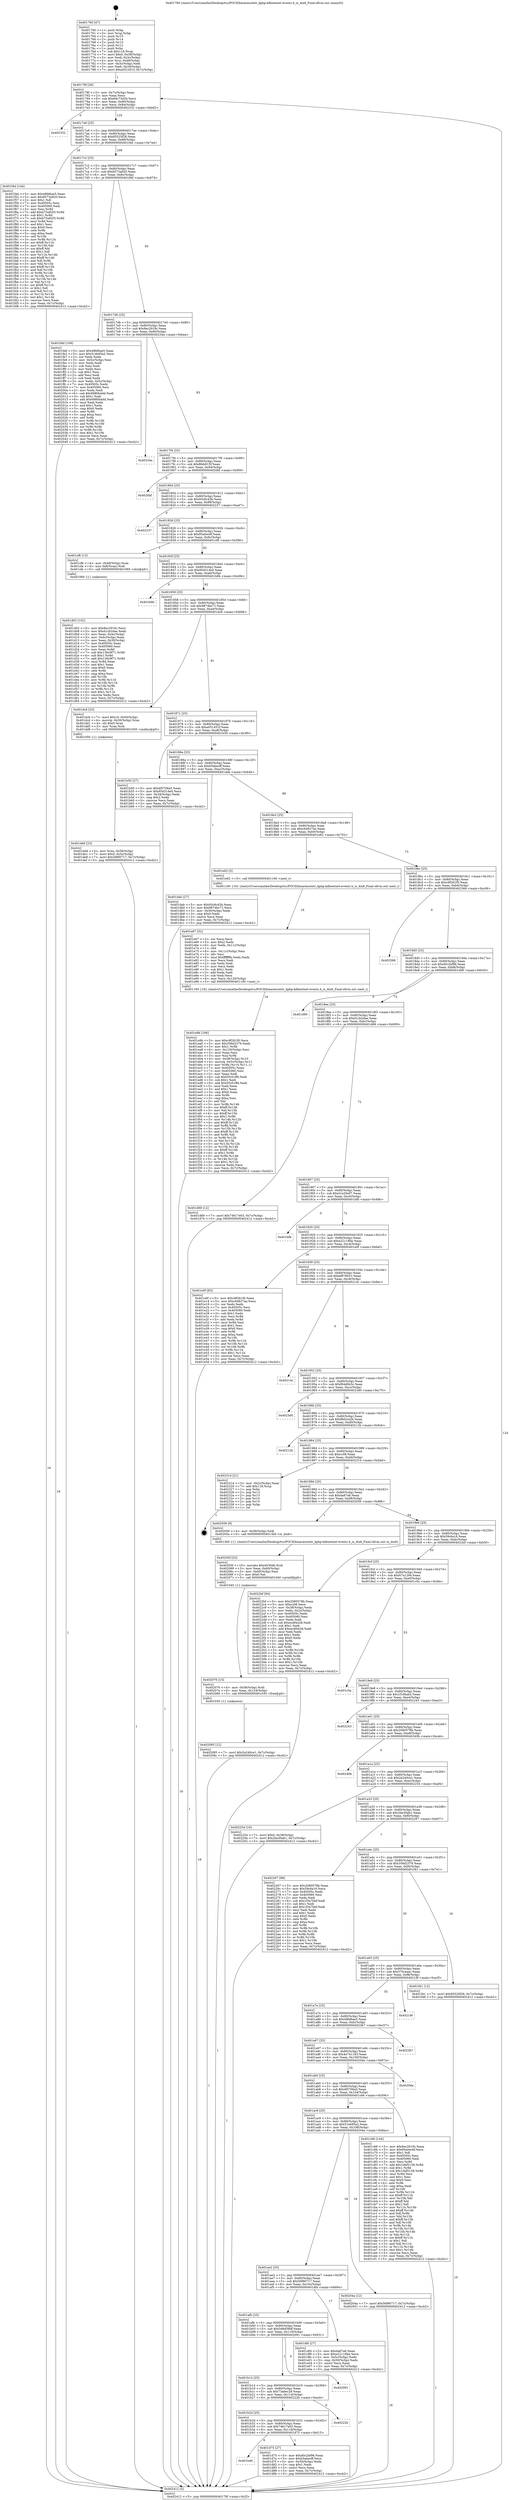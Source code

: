 digraph "0x401760" {
  label = "0x401760 (/mnt/c/Users/mathe/Desktop/tcc/POCII/binaries/extr_kphp-kdbnetnet-events.h_is_4in6_Final-ollvm.out::main(0))"
  labelloc = "t"
  node[shape=record]

  Entry [label="",width=0.3,height=0.3,shape=circle,fillcolor=black,style=filled]
  "0x40178f" [label="{
     0x40178f [26]\l
     | [instrs]\l
     &nbsp;&nbsp;0x40178f \<+3\>: mov -0x7c(%rbp),%eax\l
     &nbsp;&nbsp;0x401792 \<+2\>: mov %eax,%ecx\l
     &nbsp;&nbsp;0x401794 \<+6\>: sub $0x84c73d30,%ecx\l
     &nbsp;&nbsp;0x40179a \<+3\>: mov %eax,-0x80(%rbp)\l
     &nbsp;&nbsp;0x40179d \<+6\>: mov %ecx,-0x84(%rbp)\l
     &nbsp;&nbsp;0x4017a3 \<+6\>: je 0000000000402332 \<main+0xbd2\>\l
  }"]
  "0x402332" [label="{
     0x402332\l
  }", style=dashed]
  "0x4017a9" [label="{
     0x4017a9 [25]\l
     | [instrs]\l
     &nbsp;&nbsp;0x4017a9 \<+5\>: jmp 00000000004017ae \<main+0x4e\>\l
     &nbsp;&nbsp;0x4017ae \<+3\>: mov -0x80(%rbp),%eax\l
     &nbsp;&nbsp;0x4017b1 \<+5\>: sub $0x85525f28,%eax\l
     &nbsp;&nbsp;0x4017b6 \<+6\>: mov %eax,-0x88(%rbp)\l
     &nbsp;&nbsp;0x4017bc \<+6\>: je 0000000000401f4d \<main+0x7ed\>\l
  }"]
  Exit [label="",width=0.3,height=0.3,shape=circle,fillcolor=black,style=filled,peripheries=2]
  "0x401f4d" [label="{
     0x401f4d [144]\l
     | [instrs]\l
     &nbsp;&nbsp;0x401f4d \<+5\>: mov $0x48fd6ae5,%eax\l
     &nbsp;&nbsp;0x401f52 \<+5\>: mov $0x8573a920,%ecx\l
     &nbsp;&nbsp;0x401f57 \<+2\>: mov $0x1,%dl\l
     &nbsp;&nbsp;0x401f59 \<+7\>: mov 0x40505c,%esi\l
     &nbsp;&nbsp;0x401f60 \<+7\>: mov 0x405060,%edi\l
     &nbsp;&nbsp;0x401f67 \<+3\>: mov %esi,%r8d\l
     &nbsp;&nbsp;0x401f6a \<+7\>: add $0xb75a82f3,%r8d\l
     &nbsp;&nbsp;0x401f71 \<+4\>: sub $0x1,%r8d\l
     &nbsp;&nbsp;0x401f75 \<+7\>: sub $0xb75a82f3,%r8d\l
     &nbsp;&nbsp;0x401f7c \<+4\>: imul %r8d,%esi\l
     &nbsp;&nbsp;0x401f80 \<+3\>: and $0x1,%esi\l
     &nbsp;&nbsp;0x401f83 \<+3\>: cmp $0x0,%esi\l
     &nbsp;&nbsp;0x401f86 \<+4\>: sete %r9b\l
     &nbsp;&nbsp;0x401f8a \<+3\>: cmp $0xa,%edi\l
     &nbsp;&nbsp;0x401f8d \<+4\>: setl %r10b\l
     &nbsp;&nbsp;0x401f91 \<+3\>: mov %r9b,%r11b\l
     &nbsp;&nbsp;0x401f94 \<+4\>: xor $0xff,%r11b\l
     &nbsp;&nbsp;0x401f98 \<+3\>: mov %r10b,%bl\l
     &nbsp;&nbsp;0x401f9b \<+3\>: xor $0xff,%bl\l
     &nbsp;&nbsp;0x401f9e \<+3\>: xor $0x1,%dl\l
     &nbsp;&nbsp;0x401fa1 \<+3\>: mov %r11b,%r14b\l
     &nbsp;&nbsp;0x401fa4 \<+4\>: and $0xff,%r14b\l
     &nbsp;&nbsp;0x401fa8 \<+3\>: and %dl,%r9b\l
     &nbsp;&nbsp;0x401fab \<+3\>: mov %bl,%r15b\l
     &nbsp;&nbsp;0x401fae \<+4\>: and $0xff,%r15b\l
     &nbsp;&nbsp;0x401fb2 \<+3\>: and %dl,%r10b\l
     &nbsp;&nbsp;0x401fb5 \<+3\>: or %r9b,%r14b\l
     &nbsp;&nbsp;0x401fb8 \<+3\>: or %r10b,%r15b\l
     &nbsp;&nbsp;0x401fbb \<+3\>: xor %r15b,%r14b\l
     &nbsp;&nbsp;0x401fbe \<+3\>: or %bl,%r11b\l
     &nbsp;&nbsp;0x401fc1 \<+4\>: xor $0xff,%r11b\l
     &nbsp;&nbsp;0x401fc5 \<+3\>: or $0x1,%dl\l
     &nbsp;&nbsp;0x401fc8 \<+3\>: and %dl,%r11b\l
     &nbsp;&nbsp;0x401fcb \<+3\>: or %r11b,%r14b\l
     &nbsp;&nbsp;0x401fce \<+4\>: test $0x1,%r14b\l
     &nbsp;&nbsp;0x401fd2 \<+3\>: cmovne %ecx,%eax\l
     &nbsp;&nbsp;0x401fd5 \<+3\>: mov %eax,-0x7c(%rbp)\l
     &nbsp;&nbsp;0x401fd8 \<+5\>: jmp 0000000000402412 \<main+0xcb2\>\l
  }"]
  "0x4017c2" [label="{
     0x4017c2 [25]\l
     | [instrs]\l
     &nbsp;&nbsp;0x4017c2 \<+5\>: jmp 00000000004017c7 \<main+0x67\>\l
     &nbsp;&nbsp;0x4017c7 \<+3\>: mov -0x80(%rbp),%eax\l
     &nbsp;&nbsp;0x4017ca \<+5\>: sub $0x8573a920,%eax\l
     &nbsp;&nbsp;0x4017cf \<+6\>: mov %eax,-0x8c(%rbp)\l
     &nbsp;&nbsp;0x4017d5 \<+6\>: je 0000000000401fdd \<main+0x87d\>\l
  }"]
  "0x402085" [label="{
     0x402085 [12]\l
     | [instrs]\l
     &nbsp;&nbsp;0x402085 \<+7\>: movl $0x2a240ce1,-0x7c(%rbp)\l
     &nbsp;&nbsp;0x40208c \<+5\>: jmp 0000000000402412 \<main+0xcb2\>\l
  }"]
  "0x401fdd" [label="{
     0x401fdd [109]\l
     | [instrs]\l
     &nbsp;&nbsp;0x401fdd \<+5\>: mov $0x48fd6ae5,%eax\l
     &nbsp;&nbsp;0x401fe2 \<+5\>: mov $0x51eb95a2,%ecx\l
     &nbsp;&nbsp;0x401fe7 \<+2\>: xor %edx,%edx\l
     &nbsp;&nbsp;0x401fe9 \<+3\>: mov -0x5c(%rbp),%esi\l
     &nbsp;&nbsp;0x401fec \<+2\>: mov %edx,%edi\l
     &nbsp;&nbsp;0x401fee \<+2\>: sub %esi,%edi\l
     &nbsp;&nbsp;0x401ff0 \<+2\>: mov %edx,%esi\l
     &nbsp;&nbsp;0x401ff2 \<+3\>: sub $0x1,%esi\l
     &nbsp;&nbsp;0x401ff5 \<+2\>: add %esi,%edi\l
     &nbsp;&nbsp;0x401ff7 \<+2\>: sub %edi,%edx\l
     &nbsp;&nbsp;0x401ff9 \<+3\>: mov %edx,-0x5c(%rbp)\l
     &nbsp;&nbsp;0x401ffc \<+7\>: mov 0x40505c,%edx\l
     &nbsp;&nbsp;0x402003 \<+7\>: mov 0x405060,%esi\l
     &nbsp;&nbsp;0x40200a \<+2\>: mov %edx,%edi\l
     &nbsp;&nbsp;0x40200c \<+6\>: sub $0x6980b4dd,%edi\l
     &nbsp;&nbsp;0x402012 \<+3\>: sub $0x1,%edi\l
     &nbsp;&nbsp;0x402015 \<+6\>: add $0x6980b4dd,%edi\l
     &nbsp;&nbsp;0x40201b \<+3\>: imul %edi,%edx\l
     &nbsp;&nbsp;0x40201e \<+3\>: and $0x1,%edx\l
     &nbsp;&nbsp;0x402021 \<+3\>: cmp $0x0,%edx\l
     &nbsp;&nbsp;0x402024 \<+4\>: sete %r8b\l
     &nbsp;&nbsp;0x402028 \<+3\>: cmp $0xa,%esi\l
     &nbsp;&nbsp;0x40202b \<+4\>: setl %r9b\l
     &nbsp;&nbsp;0x40202f \<+3\>: mov %r8b,%r10b\l
     &nbsp;&nbsp;0x402032 \<+3\>: and %r9b,%r10b\l
     &nbsp;&nbsp;0x402035 \<+3\>: xor %r9b,%r8b\l
     &nbsp;&nbsp;0x402038 \<+3\>: or %r8b,%r10b\l
     &nbsp;&nbsp;0x40203b \<+4\>: test $0x1,%r10b\l
     &nbsp;&nbsp;0x40203f \<+3\>: cmovne %ecx,%eax\l
     &nbsp;&nbsp;0x402042 \<+3\>: mov %eax,-0x7c(%rbp)\l
     &nbsp;&nbsp;0x402045 \<+5\>: jmp 0000000000402412 \<main+0xcb2\>\l
  }"]
  "0x4017db" [label="{
     0x4017db [25]\l
     | [instrs]\l
     &nbsp;&nbsp;0x4017db \<+5\>: jmp 00000000004017e0 \<main+0x80\>\l
     &nbsp;&nbsp;0x4017e0 \<+3\>: mov -0x80(%rbp),%eax\l
     &nbsp;&nbsp;0x4017e3 \<+5\>: sub $0x8ec2919c,%eax\l
     &nbsp;&nbsp;0x4017e8 \<+6\>: mov %eax,-0x90(%rbp)\l
     &nbsp;&nbsp;0x4017ee \<+6\>: je 000000000040234a \<main+0xbea\>\l
  }"]
  "0x402076" [label="{
     0x402076 [15]\l
     | [instrs]\l
     &nbsp;&nbsp;0x402076 \<+4\>: mov -0x58(%rbp),%rdi\l
     &nbsp;&nbsp;0x40207a \<+6\>: mov %eax,-0x124(%rbp)\l
     &nbsp;&nbsp;0x402080 \<+5\>: call 0000000000401030 \<free@plt\>\l
     | [calls]\l
     &nbsp;&nbsp;0x401030 \{1\} (unknown)\l
  }"]
  "0x40234a" [label="{
     0x40234a\l
  }", style=dashed]
  "0x4017f4" [label="{
     0x4017f4 [25]\l
     | [instrs]\l
     &nbsp;&nbsp;0x4017f4 \<+5\>: jmp 00000000004017f9 \<main+0x99\>\l
     &nbsp;&nbsp;0x4017f9 \<+3\>: mov -0x80(%rbp),%eax\l
     &nbsp;&nbsp;0x4017fc \<+5\>: sub $0x8feb915f,%eax\l
     &nbsp;&nbsp;0x401801 \<+6\>: mov %eax,-0x94(%rbp)\l
     &nbsp;&nbsp;0x401807 \<+6\>: je 00000000004020bf \<main+0x95f\>\l
  }"]
  "0x40205f" [label="{
     0x40205f [23]\l
     | [instrs]\l
     &nbsp;&nbsp;0x40205f \<+10\>: movabs $0x4030d6,%rdi\l
     &nbsp;&nbsp;0x402069 \<+3\>: mov %eax,-0x60(%rbp)\l
     &nbsp;&nbsp;0x40206c \<+3\>: mov -0x60(%rbp),%esi\l
     &nbsp;&nbsp;0x40206f \<+2\>: mov $0x0,%al\l
     &nbsp;&nbsp;0x402071 \<+5\>: call 0000000000401040 \<printf@plt\>\l
     | [calls]\l
     &nbsp;&nbsp;0x401040 \{1\} (unknown)\l
  }"]
  "0x4020bf" [label="{
     0x4020bf\l
  }", style=dashed]
  "0x40180d" [label="{
     0x40180d [25]\l
     | [instrs]\l
     &nbsp;&nbsp;0x40180d \<+5\>: jmp 0000000000401812 \<main+0xb2\>\l
     &nbsp;&nbsp;0x401812 \<+3\>: mov -0x80(%rbp),%eax\l
     &nbsp;&nbsp;0x401815 \<+5\>: sub $0x93c8c43b,%eax\l
     &nbsp;&nbsp;0x40181a \<+6\>: mov %eax,-0x98(%rbp)\l
     &nbsp;&nbsp;0x401820 \<+6\>: je 0000000000402237 \<main+0xad7\>\l
  }"]
  "0x401e9b" [label="{
     0x401e9b [166]\l
     | [instrs]\l
     &nbsp;&nbsp;0x401e9b \<+5\>: mov $0xc9f261f0,%ecx\l
     &nbsp;&nbsp;0x401ea0 \<+5\>: mov $0x356d2379,%edx\l
     &nbsp;&nbsp;0x401ea5 \<+3\>: mov $0x1,%r8b\l
     &nbsp;&nbsp;0x401ea8 \<+6\>: mov -0x120(%rbp),%esi\l
     &nbsp;&nbsp;0x401eae \<+3\>: imul %eax,%esi\l
     &nbsp;&nbsp;0x401eb1 \<+3\>: mov %sil,%r9b\l
     &nbsp;&nbsp;0x401eb4 \<+4\>: mov -0x58(%rbp),%r10\l
     &nbsp;&nbsp;0x401eb8 \<+4\>: movslq -0x5c(%rbp),%r11\l
     &nbsp;&nbsp;0x401ebc \<+4\>: mov %r9b,(%r10,%r11,1)\l
     &nbsp;&nbsp;0x401ec0 \<+7\>: mov 0x40505c,%eax\l
     &nbsp;&nbsp;0x401ec7 \<+7\>: mov 0x405060,%esi\l
     &nbsp;&nbsp;0x401ece \<+2\>: mov %eax,%edi\l
     &nbsp;&nbsp;0x401ed0 \<+6\>: sub $0x55c01ff4,%edi\l
     &nbsp;&nbsp;0x401ed6 \<+3\>: sub $0x1,%edi\l
     &nbsp;&nbsp;0x401ed9 \<+6\>: add $0x55c01ff4,%edi\l
     &nbsp;&nbsp;0x401edf \<+3\>: imul %edi,%eax\l
     &nbsp;&nbsp;0x401ee2 \<+3\>: and $0x1,%eax\l
     &nbsp;&nbsp;0x401ee5 \<+3\>: cmp $0x0,%eax\l
     &nbsp;&nbsp;0x401ee8 \<+4\>: sete %r9b\l
     &nbsp;&nbsp;0x401eec \<+3\>: cmp $0xa,%esi\l
     &nbsp;&nbsp;0x401eef \<+3\>: setl %bl\l
     &nbsp;&nbsp;0x401ef2 \<+3\>: mov %r9b,%r14b\l
     &nbsp;&nbsp;0x401ef5 \<+4\>: xor $0xff,%r14b\l
     &nbsp;&nbsp;0x401ef9 \<+3\>: mov %bl,%r15b\l
     &nbsp;&nbsp;0x401efc \<+4\>: xor $0xff,%r15b\l
     &nbsp;&nbsp;0x401f00 \<+4\>: xor $0x1,%r8b\l
     &nbsp;&nbsp;0x401f04 \<+3\>: mov %r14b,%r12b\l
     &nbsp;&nbsp;0x401f07 \<+4\>: and $0xff,%r12b\l
     &nbsp;&nbsp;0x401f0b \<+3\>: and %r8b,%r9b\l
     &nbsp;&nbsp;0x401f0e \<+3\>: mov %r15b,%r13b\l
     &nbsp;&nbsp;0x401f11 \<+4\>: and $0xff,%r13b\l
     &nbsp;&nbsp;0x401f15 \<+3\>: and %r8b,%bl\l
     &nbsp;&nbsp;0x401f18 \<+3\>: or %r9b,%r12b\l
     &nbsp;&nbsp;0x401f1b \<+3\>: or %bl,%r13b\l
     &nbsp;&nbsp;0x401f1e \<+3\>: xor %r13b,%r12b\l
     &nbsp;&nbsp;0x401f21 \<+3\>: or %r15b,%r14b\l
     &nbsp;&nbsp;0x401f24 \<+4\>: xor $0xff,%r14b\l
     &nbsp;&nbsp;0x401f28 \<+4\>: or $0x1,%r8b\l
     &nbsp;&nbsp;0x401f2c \<+3\>: and %r8b,%r14b\l
     &nbsp;&nbsp;0x401f2f \<+3\>: or %r14b,%r12b\l
     &nbsp;&nbsp;0x401f32 \<+4\>: test $0x1,%r12b\l
     &nbsp;&nbsp;0x401f36 \<+3\>: cmovne %edx,%ecx\l
     &nbsp;&nbsp;0x401f39 \<+3\>: mov %ecx,-0x7c(%rbp)\l
     &nbsp;&nbsp;0x401f3c \<+5\>: jmp 0000000000402412 \<main+0xcb2\>\l
  }"]
  "0x402237" [label="{
     0x402237\l
  }", style=dashed]
  "0x401826" [label="{
     0x401826 [25]\l
     | [instrs]\l
     &nbsp;&nbsp;0x401826 \<+5\>: jmp 000000000040182b \<main+0xcb\>\l
     &nbsp;&nbsp;0x40182b \<+3\>: mov -0x80(%rbp),%eax\l
     &nbsp;&nbsp;0x40182e \<+5\>: sub $0x95a0ec6f,%eax\l
     &nbsp;&nbsp;0x401833 \<+6\>: mov %eax,-0x9c(%rbp)\l
     &nbsp;&nbsp;0x401839 \<+6\>: je 0000000000401cf6 \<main+0x596\>\l
  }"]
  "0x401e67" [label="{
     0x401e67 [52]\l
     | [instrs]\l
     &nbsp;&nbsp;0x401e67 \<+2\>: xor %ecx,%ecx\l
     &nbsp;&nbsp;0x401e69 \<+5\>: mov $0x2,%edx\l
     &nbsp;&nbsp;0x401e6e \<+6\>: mov %edx,-0x11c(%rbp)\l
     &nbsp;&nbsp;0x401e74 \<+1\>: cltd\l
     &nbsp;&nbsp;0x401e75 \<+6\>: mov -0x11c(%rbp),%esi\l
     &nbsp;&nbsp;0x401e7b \<+2\>: idiv %esi\l
     &nbsp;&nbsp;0x401e7d \<+6\>: imul $0xfffffffe,%edx,%edx\l
     &nbsp;&nbsp;0x401e83 \<+2\>: mov %ecx,%edi\l
     &nbsp;&nbsp;0x401e85 \<+2\>: sub %edx,%edi\l
     &nbsp;&nbsp;0x401e87 \<+2\>: mov %ecx,%edx\l
     &nbsp;&nbsp;0x401e89 \<+3\>: sub $0x1,%edx\l
     &nbsp;&nbsp;0x401e8c \<+2\>: add %edx,%edi\l
     &nbsp;&nbsp;0x401e8e \<+2\>: sub %edi,%ecx\l
     &nbsp;&nbsp;0x401e90 \<+6\>: mov %ecx,-0x120(%rbp)\l
     &nbsp;&nbsp;0x401e96 \<+5\>: call 0000000000401160 \<next_i\>\l
     | [calls]\l
     &nbsp;&nbsp;0x401160 \{16\} (/mnt/c/Users/mathe/Desktop/tcc/POCII/binaries/extr_kphp-kdbnetnet-events.h_is_4in6_Final-ollvm.out::next_i)\l
  }"]
  "0x401cf6" [label="{
     0x401cf6 [13]\l
     | [instrs]\l
     &nbsp;&nbsp;0x401cf6 \<+4\>: mov -0x48(%rbp),%rax\l
     &nbsp;&nbsp;0x401cfa \<+4\>: mov 0x8(%rax),%rdi\l
     &nbsp;&nbsp;0x401cfe \<+5\>: call 0000000000401060 \<atoi@plt\>\l
     | [calls]\l
     &nbsp;&nbsp;0x401060 \{1\} (unknown)\l
  }"]
  "0x40183f" [label="{
     0x40183f [25]\l
     | [instrs]\l
     &nbsp;&nbsp;0x40183f \<+5\>: jmp 0000000000401844 \<main+0xe4\>\l
     &nbsp;&nbsp;0x401844 \<+3\>: mov -0x80(%rbp),%eax\l
     &nbsp;&nbsp;0x401847 \<+5\>: sub $0x95d314e0,%eax\l
     &nbsp;&nbsp;0x40184c \<+6\>: mov %eax,-0xa0(%rbp)\l
     &nbsp;&nbsp;0x401852 \<+6\>: je 0000000000401b6b \<main+0x40b\>\l
  }"]
  "0x401ddd" [label="{
     0x401ddd [23]\l
     | [instrs]\l
     &nbsp;&nbsp;0x401ddd \<+4\>: mov %rax,-0x58(%rbp)\l
     &nbsp;&nbsp;0x401de1 \<+7\>: movl $0x0,-0x5c(%rbp)\l
     &nbsp;&nbsp;0x401de8 \<+7\>: movl $0x56f90717,-0x7c(%rbp)\l
     &nbsp;&nbsp;0x401def \<+5\>: jmp 0000000000402412 \<main+0xcb2\>\l
  }"]
  "0x401b6b" [label="{
     0x401b6b\l
  }", style=dashed]
  "0x401858" [label="{
     0x401858 [25]\l
     | [instrs]\l
     &nbsp;&nbsp;0x401858 \<+5\>: jmp 000000000040185d \<main+0xfd\>\l
     &nbsp;&nbsp;0x40185d \<+3\>: mov -0x80(%rbp),%eax\l
     &nbsp;&nbsp;0x401860 \<+5\>: sub $0x9874bc71,%eax\l
     &nbsp;&nbsp;0x401865 \<+6\>: mov %eax,-0xa4(%rbp)\l
     &nbsp;&nbsp;0x40186b \<+6\>: je 0000000000401dc6 \<main+0x666\>\l
  }"]
  "0x401b46" [label="{
     0x401b46\l
  }", style=dashed]
  "0x401dc6" [label="{
     0x401dc6 [23]\l
     | [instrs]\l
     &nbsp;&nbsp;0x401dc6 \<+7\>: movl $0x10,-0x50(%rbp)\l
     &nbsp;&nbsp;0x401dcd \<+4\>: movslq -0x50(%rbp),%rax\l
     &nbsp;&nbsp;0x401dd1 \<+4\>: shl $0x0,%rax\l
     &nbsp;&nbsp;0x401dd5 \<+3\>: mov %rax,%rdi\l
     &nbsp;&nbsp;0x401dd8 \<+5\>: call 0000000000401050 \<malloc@plt\>\l
     | [calls]\l
     &nbsp;&nbsp;0x401050 \{1\} (unknown)\l
  }"]
  "0x401871" [label="{
     0x401871 [25]\l
     | [instrs]\l
     &nbsp;&nbsp;0x401871 \<+5\>: jmp 0000000000401876 \<main+0x116\>\l
     &nbsp;&nbsp;0x401876 \<+3\>: mov -0x80(%rbp),%eax\l
     &nbsp;&nbsp;0x401879 \<+5\>: sub $0xa051451f,%eax\l
     &nbsp;&nbsp;0x40187e \<+6\>: mov %eax,-0xa8(%rbp)\l
     &nbsp;&nbsp;0x401884 \<+6\>: je 0000000000401b50 \<main+0x3f0\>\l
  }"]
  "0x401d75" [label="{
     0x401d75 [27]\l
     | [instrs]\l
     &nbsp;&nbsp;0x401d75 \<+5\>: mov $0xd0c2bf96,%eax\l
     &nbsp;&nbsp;0x401d7a \<+5\>: mov $0xb5abecff,%ecx\l
     &nbsp;&nbsp;0x401d7f \<+3\>: mov -0x30(%rbp),%edx\l
     &nbsp;&nbsp;0x401d82 \<+3\>: cmp $0x1,%edx\l
     &nbsp;&nbsp;0x401d85 \<+3\>: cmovl %ecx,%eax\l
     &nbsp;&nbsp;0x401d88 \<+3\>: mov %eax,-0x7c(%rbp)\l
     &nbsp;&nbsp;0x401d8b \<+5\>: jmp 0000000000402412 \<main+0xcb2\>\l
  }"]
  "0x401b50" [label="{
     0x401b50 [27]\l
     | [instrs]\l
     &nbsp;&nbsp;0x401b50 \<+5\>: mov $0x4f5706a5,%eax\l
     &nbsp;&nbsp;0x401b55 \<+5\>: mov $0x95d314e0,%ecx\l
     &nbsp;&nbsp;0x401b5a \<+3\>: mov -0x34(%rbp),%edx\l
     &nbsp;&nbsp;0x401b5d \<+3\>: cmp $0x2,%edx\l
     &nbsp;&nbsp;0x401b60 \<+3\>: cmovne %ecx,%eax\l
     &nbsp;&nbsp;0x401b63 \<+3\>: mov %eax,-0x7c(%rbp)\l
     &nbsp;&nbsp;0x401b66 \<+5\>: jmp 0000000000402412 \<main+0xcb2\>\l
  }"]
  "0x40188a" [label="{
     0x40188a [25]\l
     | [instrs]\l
     &nbsp;&nbsp;0x40188a \<+5\>: jmp 000000000040188f \<main+0x12f\>\l
     &nbsp;&nbsp;0x40188f \<+3\>: mov -0x80(%rbp),%eax\l
     &nbsp;&nbsp;0x401892 \<+5\>: sub $0xb5abecff,%eax\l
     &nbsp;&nbsp;0x401897 \<+6\>: mov %eax,-0xac(%rbp)\l
     &nbsp;&nbsp;0x40189d \<+6\>: je 0000000000401dab \<main+0x64b\>\l
  }"]
  "0x402412" [label="{
     0x402412 [5]\l
     | [instrs]\l
     &nbsp;&nbsp;0x402412 \<+5\>: jmp 000000000040178f \<main+0x2f\>\l
  }"]
  "0x401760" [label="{
     0x401760 [47]\l
     | [instrs]\l
     &nbsp;&nbsp;0x401760 \<+1\>: push %rbp\l
     &nbsp;&nbsp;0x401761 \<+3\>: mov %rsp,%rbp\l
     &nbsp;&nbsp;0x401764 \<+2\>: push %r15\l
     &nbsp;&nbsp;0x401766 \<+2\>: push %r14\l
     &nbsp;&nbsp;0x401768 \<+2\>: push %r13\l
     &nbsp;&nbsp;0x40176a \<+2\>: push %r12\l
     &nbsp;&nbsp;0x40176c \<+1\>: push %rbx\l
     &nbsp;&nbsp;0x40176d \<+7\>: sub $0x118,%rsp\l
     &nbsp;&nbsp;0x401774 \<+7\>: movl $0x0,-0x38(%rbp)\l
     &nbsp;&nbsp;0x40177b \<+3\>: mov %edi,-0x3c(%rbp)\l
     &nbsp;&nbsp;0x40177e \<+4\>: mov %rsi,-0x48(%rbp)\l
     &nbsp;&nbsp;0x401782 \<+3\>: mov -0x3c(%rbp),%edi\l
     &nbsp;&nbsp;0x401785 \<+3\>: mov %edi,-0x34(%rbp)\l
     &nbsp;&nbsp;0x401788 \<+7\>: movl $0xa051451f,-0x7c(%rbp)\l
  }"]
  "0x401b2d" [label="{
     0x401b2d [25]\l
     | [instrs]\l
     &nbsp;&nbsp;0x401b2d \<+5\>: jmp 0000000000401b32 \<main+0x3d2\>\l
     &nbsp;&nbsp;0x401b32 \<+3\>: mov -0x80(%rbp),%eax\l
     &nbsp;&nbsp;0x401b35 \<+5\>: sub $0x74617e03,%eax\l
     &nbsp;&nbsp;0x401b3a \<+6\>: mov %eax,-0x118(%rbp)\l
     &nbsp;&nbsp;0x401b40 \<+6\>: je 0000000000401d75 \<main+0x615\>\l
  }"]
  "0x401dab" [label="{
     0x401dab [27]\l
     | [instrs]\l
     &nbsp;&nbsp;0x401dab \<+5\>: mov $0x93c8c43b,%eax\l
     &nbsp;&nbsp;0x401db0 \<+5\>: mov $0x9874bc71,%ecx\l
     &nbsp;&nbsp;0x401db5 \<+3\>: mov -0x30(%rbp),%edx\l
     &nbsp;&nbsp;0x401db8 \<+3\>: cmp $0x0,%edx\l
     &nbsp;&nbsp;0x401dbb \<+3\>: cmove %ecx,%eax\l
     &nbsp;&nbsp;0x401dbe \<+3\>: mov %eax,-0x7c(%rbp)\l
     &nbsp;&nbsp;0x401dc1 \<+5\>: jmp 0000000000402412 \<main+0xcb2\>\l
  }"]
  "0x4018a3" [label="{
     0x4018a3 [25]\l
     | [instrs]\l
     &nbsp;&nbsp;0x4018a3 \<+5\>: jmp 00000000004018a8 \<main+0x148\>\l
     &nbsp;&nbsp;0x4018a8 \<+3\>: mov -0x80(%rbp),%eax\l
     &nbsp;&nbsp;0x4018ab \<+5\>: sub $0xc64827ae,%eax\l
     &nbsp;&nbsp;0x4018b0 \<+6\>: mov %eax,-0xb0(%rbp)\l
     &nbsp;&nbsp;0x4018b6 \<+6\>: je 0000000000401e62 \<main+0x702\>\l
  }"]
  "0x40222b" [label="{
     0x40222b\l
  }", style=dashed]
  "0x401e62" [label="{
     0x401e62 [5]\l
     | [instrs]\l
     &nbsp;&nbsp;0x401e62 \<+5\>: call 0000000000401160 \<next_i\>\l
     | [calls]\l
     &nbsp;&nbsp;0x401160 \{16\} (/mnt/c/Users/mathe/Desktop/tcc/POCII/binaries/extr_kphp-kdbnetnet-events.h_is_4in6_Final-ollvm.out::next_i)\l
  }"]
  "0x4018bc" [label="{
     0x4018bc [25]\l
     | [instrs]\l
     &nbsp;&nbsp;0x4018bc \<+5\>: jmp 00000000004018c1 \<main+0x161\>\l
     &nbsp;&nbsp;0x4018c1 \<+3\>: mov -0x80(%rbp),%eax\l
     &nbsp;&nbsp;0x4018c4 \<+5\>: sub $0xc9f261f0,%eax\l
     &nbsp;&nbsp;0x4018c9 \<+6\>: mov %eax,-0xb4(%rbp)\l
     &nbsp;&nbsp;0x4018cf \<+6\>: je 0000000000402366 \<main+0xc06\>\l
  }"]
  "0x401b14" [label="{
     0x401b14 [25]\l
     | [instrs]\l
     &nbsp;&nbsp;0x401b14 \<+5\>: jmp 0000000000401b19 \<main+0x3b9\>\l
     &nbsp;&nbsp;0x401b19 \<+3\>: mov -0x80(%rbp),%eax\l
     &nbsp;&nbsp;0x401b1c \<+5\>: sub $0x73a6ec28,%eax\l
     &nbsp;&nbsp;0x401b21 \<+6\>: mov %eax,-0x114(%rbp)\l
     &nbsp;&nbsp;0x401b27 \<+6\>: je 000000000040222b \<main+0xacb\>\l
  }"]
  "0x402366" [label="{
     0x402366\l
  }", style=dashed]
  "0x4018d5" [label="{
     0x4018d5 [25]\l
     | [instrs]\l
     &nbsp;&nbsp;0x4018d5 \<+5\>: jmp 00000000004018da \<main+0x17a\>\l
     &nbsp;&nbsp;0x4018da \<+3\>: mov -0x80(%rbp),%eax\l
     &nbsp;&nbsp;0x4018dd \<+5\>: sub $0xd0c2bf96,%eax\l
     &nbsp;&nbsp;0x4018e2 \<+6\>: mov %eax,-0xb8(%rbp)\l
     &nbsp;&nbsp;0x4018e8 \<+6\>: je 0000000000401d90 \<main+0x630\>\l
  }"]
  "0x402091" [label="{
     0x402091\l
  }", style=dashed]
  "0x401d90" [label="{
     0x401d90\l
  }", style=dashed]
  "0x4018ee" [label="{
     0x4018ee [25]\l
     | [instrs]\l
     &nbsp;&nbsp;0x4018ee \<+5\>: jmp 00000000004018f3 \<main+0x193\>\l
     &nbsp;&nbsp;0x4018f3 \<+3\>: mov -0x80(%rbp),%eax\l
     &nbsp;&nbsp;0x4018f6 \<+5\>: sub $0xd1cb2dae,%eax\l
     &nbsp;&nbsp;0x4018fb \<+6\>: mov %eax,-0xbc(%rbp)\l
     &nbsp;&nbsp;0x401901 \<+6\>: je 0000000000401d69 \<main+0x609\>\l
  }"]
  "0x401afb" [label="{
     0x401afb [25]\l
     | [instrs]\l
     &nbsp;&nbsp;0x401afb \<+5\>: jmp 0000000000401b00 \<main+0x3a0\>\l
     &nbsp;&nbsp;0x401b00 \<+3\>: mov -0x80(%rbp),%eax\l
     &nbsp;&nbsp;0x401b03 \<+5\>: sub $0x5d6d58df,%eax\l
     &nbsp;&nbsp;0x401b08 \<+6\>: mov %eax,-0x110(%rbp)\l
     &nbsp;&nbsp;0x401b0e \<+6\>: je 0000000000402091 \<main+0x931\>\l
  }"]
  "0x401d69" [label="{
     0x401d69 [12]\l
     | [instrs]\l
     &nbsp;&nbsp;0x401d69 \<+7\>: movl $0x74617e03,-0x7c(%rbp)\l
     &nbsp;&nbsp;0x401d70 \<+5\>: jmp 0000000000402412 \<main+0xcb2\>\l
  }"]
  "0x401907" [label="{
     0x401907 [25]\l
     | [instrs]\l
     &nbsp;&nbsp;0x401907 \<+5\>: jmp 000000000040190c \<main+0x1ac\>\l
     &nbsp;&nbsp;0x40190c \<+3\>: mov -0x80(%rbp),%eax\l
     &nbsp;&nbsp;0x40190f \<+5\>: sub $0xd1e20e07,%eax\l
     &nbsp;&nbsp;0x401914 \<+6\>: mov %eax,-0xc0(%rbp)\l
     &nbsp;&nbsp;0x40191a \<+6\>: je 0000000000401bfb \<main+0x49b\>\l
  }"]
  "0x401df4" [label="{
     0x401df4 [27]\l
     | [instrs]\l
     &nbsp;&nbsp;0x401df4 \<+5\>: mov $0xda87a6,%eax\l
     &nbsp;&nbsp;0x401df9 \<+5\>: mov $0xe22118bb,%ecx\l
     &nbsp;&nbsp;0x401dfe \<+3\>: mov -0x5c(%rbp),%edx\l
     &nbsp;&nbsp;0x401e01 \<+3\>: cmp -0x50(%rbp),%edx\l
     &nbsp;&nbsp;0x401e04 \<+3\>: cmovl %ecx,%eax\l
     &nbsp;&nbsp;0x401e07 \<+3\>: mov %eax,-0x7c(%rbp)\l
     &nbsp;&nbsp;0x401e0a \<+5\>: jmp 0000000000402412 \<main+0xcb2\>\l
  }"]
  "0x401bfb" [label="{
     0x401bfb\l
  }", style=dashed]
  "0x401920" [label="{
     0x401920 [25]\l
     | [instrs]\l
     &nbsp;&nbsp;0x401920 \<+5\>: jmp 0000000000401925 \<main+0x1c5\>\l
     &nbsp;&nbsp;0x401925 \<+3\>: mov -0x80(%rbp),%eax\l
     &nbsp;&nbsp;0x401928 \<+5\>: sub $0xe22118bb,%eax\l
     &nbsp;&nbsp;0x40192d \<+6\>: mov %eax,-0xc4(%rbp)\l
     &nbsp;&nbsp;0x401933 \<+6\>: je 0000000000401e0f \<main+0x6af\>\l
  }"]
  "0x401ae2" [label="{
     0x401ae2 [25]\l
     | [instrs]\l
     &nbsp;&nbsp;0x401ae2 \<+5\>: jmp 0000000000401ae7 \<main+0x387\>\l
     &nbsp;&nbsp;0x401ae7 \<+3\>: mov -0x80(%rbp),%eax\l
     &nbsp;&nbsp;0x401aea \<+5\>: sub $0x56f90717,%eax\l
     &nbsp;&nbsp;0x401aef \<+6\>: mov %eax,-0x10c(%rbp)\l
     &nbsp;&nbsp;0x401af5 \<+6\>: je 0000000000401df4 \<main+0x694\>\l
  }"]
  "0x401e0f" [label="{
     0x401e0f [83]\l
     | [instrs]\l
     &nbsp;&nbsp;0x401e0f \<+5\>: mov $0xc9f261f0,%eax\l
     &nbsp;&nbsp;0x401e14 \<+5\>: mov $0xc64827ae,%ecx\l
     &nbsp;&nbsp;0x401e19 \<+2\>: xor %edx,%edx\l
     &nbsp;&nbsp;0x401e1b \<+7\>: mov 0x40505c,%esi\l
     &nbsp;&nbsp;0x401e22 \<+7\>: mov 0x405060,%edi\l
     &nbsp;&nbsp;0x401e29 \<+3\>: sub $0x1,%edx\l
     &nbsp;&nbsp;0x401e2c \<+3\>: mov %esi,%r8d\l
     &nbsp;&nbsp;0x401e2f \<+3\>: add %edx,%r8d\l
     &nbsp;&nbsp;0x401e32 \<+4\>: imul %r8d,%esi\l
     &nbsp;&nbsp;0x401e36 \<+3\>: and $0x1,%esi\l
     &nbsp;&nbsp;0x401e39 \<+3\>: cmp $0x0,%esi\l
     &nbsp;&nbsp;0x401e3c \<+4\>: sete %r9b\l
     &nbsp;&nbsp;0x401e40 \<+3\>: cmp $0xa,%edi\l
     &nbsp;&nbsp;0x401e43 \<+4\>: setl %r10b\l
     &nbsp;&nbsp;0x401e47 \<+3\>: mov %r9b,%r11b\l
     &nbsp;&nbsp;0x401e4a \<+3\>: and %r10b,%r11b\l
     &nbsp;&nbsp;0x401e4d \<+3\>: xor %r10b,%r9b\l
     &nbsp;&nbsp;0x401e50 \<+3\>: or %r9b,%r11b\l
     &nbsp;&nbsp;0x401e53 \<+4\>: test $0x1,%r11b\l
     &nbsp;&nbsp;0x401e57 \<+3\>: cmovne %ecx,%eax\l
     &nbsp;&nbsp;0x401e5a \<+3\>: mov %eax,-0x7c(%rbp)\l
     &nbsp;&nbsp;0x401e5d \<+5\>: jmp 0000000000402412 \<main+0xcb2\>\l
  }"]
  "0x401939" [label="{
     0x401939 [25]\l
     | [instrs]\l
     &nbsp;&nbsp;0x401939 \<+5\>: jmp 000000000040193e \<main+0x1de\>\l
     &nbsp;&nbsp;0x40193e \<+3\>: mov -0x80(%rbp),%eax\l
     &nbsp;&nbsp;0x401941 \<+5\>: sub $0xef876631,%eax\l
     &nbsp;&nbsp;0x401946 \<+6\>: mov %eax,-0xc8(%rbp)\l
     &nbsp;&nbsp;0x40194c \<+6\>: je 000000000040214c \<main+0x9ec\>\l
  }"]
  "0x40204a" [label="{
     0x40204a [12]\l
     | [instrs]\l
     &nbsp;&nbsp;0x40204a \<+7\>: movl $0x56f90717,-0x7c(%rbp)\l
     &nbsp;&nbsp;0x402051 \<+5\>: jmp 0000000000402412 \<main+0xcb2\>\l
  }"]
  "0x40214c" [label="{
     0x40214c\l
  }", style=dashed]
  "0x401952" [label="{
     0x401952 [25]\l
     | [instrs]\l
     &nbsp;&nbsp;0x401952 \<+5\>: jmp 0000000000401957 \<main+0x1f7\>\l
     &nbsp;&nbsp;0x401957 \<+3\>: mov -0x80(%rbp),%eax\l
     &nbsp;&nbsp;0x40195a \<+5\>: sub $0xf64d0b3c,%eax\l
     &nbsp;&nbsp;0x40195f \<+6\>: mov %eax,-0xcc(%rbp)\l
     &nbsp;&nbsp;0x401965 \<+6\>: je 00000000004023d0 \<main+0xc70\>\l
  }"]
  "0x401d03" [label="{
     0x401d03 [102]\l
     | [instrs]\l
     &nbsp;&nbsp;0x401d03 \<+5\>: mov $0x8ec2919c,%ecx\l
     &nbsp;&nbsp;0x401d08 \<+5\>: mov $0xd1cb2dae,%edx\l
     &nbsp;&nbsp;0x401d0d \<+3\>: mov %eax,-0x4c(%rbp)\l
     &nbsp;&nbsp;0x401d10 \<+3\>: mov -0x4c(%rbp),%eax\l
     &nbsp;&nbsp;0x401d13 \<+3\>: mov %eax,-0x30(%rbp)\l
     &nbsp;&nbsp;0x401d16 \<+7\>: mov 0x40505c,%eax\l
     &nbsp;&nbsp;0x401d1d \<+7\>: mov 0x405060,%esi\l
     &nbsp;&nbsp;0x401d24 \<+3\>: mov %eax,%r8d\l
     &nbsp;&nbsp;0x401d27 \<+7\>: sub $0x136c9f71,%r8d\l
     &nbsp;&nbsp;0x401d2e \<+4\>: sub $0x1,%r8d\l
     &nbsp;&nbsp;0x401d32 \<+7\>: add $0x136c9f71,%r8d\l
     &nbsp;&nbsp;0x401d39 \<+4\>: imul %r8d,%eax\l
     &nbsp;&nbsp;0x401d3d \<+3\>: and $0x1,%eax\l
     &nbsp;&nbsp;0x401d40 \<+3\>: cmp $0x0,%eax\l
     &nbsp;&nbsp;0x401d43 \<+4\>: sete %r9b\l
     &nbsp;&nbsp;0x401d47 \<+3\>: cmp $0xa,%esi\l
     &nbsp;&nbsp;0x401d4a \<+4\>: setl %r10b\l
     &nbsp;&nbsp;0x401d4e \<+3\>: mov %r9b,%r11b\l
     &nbsp;&nbsp;0x401d51 \<+3\>: and %r10b,%r11b\l
     &nbsp;&nbsp;0x401d54 \<+3\>: xor %r10b,%r9b\l
     &nbsp;&nbsp;0x401d57 \<+3\>: or %r9b,%r11b\l
     &nbsp;&nbsp;0x401d5a \<+4\>: test $0x1,%r11b\l
     &nbsp;&nbsp;0x401d5e \<+3\>: cmovne %edx,%ecx\l
     &nbsp;&nbsp;0x401d61 \<+3\>: mov %ecx,-0x7c(%rbp)\l
     &nbsp;&nbsp;0x401d64 \<+5\>: jmp 0000000000402412 \<main+0xcb2\>\l
  }"]
  "0x4023d0" [label="{
     0x4023d0\l
  }", style=dashed]
  "0x40196b" [label="{
     0x40196b [25]\l
     | [instrs]\l
     &nbsp;&nbsp;0x40196b \<+5\>: jmp 0000000000401970 \<main+0x210\>\l
     &nbsp;&nbsp;0x401970 \<+3\>: mov -0x80(%rbp),%eax\l
     &nbsp;&nbsp;0x401973 \<+5\>: sub $0xf8d2ce2b,%eax\l
     &nbsp;&nbsp;0x401978 \<+6\>: mov %eax,-0xd0(%rbp)\l
     &nbsp;&nbsp;0x40197e \<+6\>: je 000000000040212b \<main+0x9cb\>\l
  }"]
  "0x401ac9" [label="{
     0x401ac9 [25]\l
     | [instrs]\l
     &nbsp;&nbsp;0x401ac9 \<+5\>: jmp 0000000000401ace \<main+0x36e\>\l
     &nbsp;&nbsp;0x401ace \<+3\>: mov -0x80(%rbp),%eax\l
     &nbsp;&nbsp;0x401ad1 \<+5\>: sub $0x51eb95a2,%eax\l
     &nbsp;&nbsp;0x401ad6 \<+6\>: mov %eax,-0x108(%rbp)\l
     &nbsp;&nbsp;0x401adc \<+6\>: je 000000000040204a \<main+0x8ea\>\l
  }"]
  "0x40212b" [label="{
     0x40212b\l
  }", style=dashed]
  "0x401984" [label="{
     0x401984 [25]\l
     | [instrs]\l
     &nbsp;&nbsp;0x401984 \<+5\>: jmp 0000000000401989 \<main+0x229\>\l
     &nbsp;&nbsp;0x401989 \<+3\>: mov -0x80(%rbp),%eax\l
     &nbsp;&nbsp;0x40198c \<+5\>: sub $0xcc08,%eax\l
     &nbsp;&nbsp;0x401991 \<+6\>: mov %eax,-0xd4(%rbp)\l
     &nbsp;&nbsp;0x401997 \<+6\>: je 000000000040231d \<main+0xbbd\>\l
  }"]
  "0x401c66" [label="{
     0x401c66 [144]\l
     | [instrs]\l
     &nbsp;&nbsp;0x401c66 \<+5\>: mov $0x8ec2919c,%eax\l
     &nbsp;&nbsp;0x401c6b \<+5\>: mov $0x95a0ec6f,%ecx\l
     &nbsp;&nbsp;0x401c70 \<+2\>: mov $0x1,%dl\l
     &nbsp;&nbsp;0x401c72 \<+7\>: mov 0x40505c,%esi\l
     &nbsp;&nbsp;0x401c79 \<+7\>: mov 0x405060,%edi\l
     &nbsp;&nbsp;0x401c80 \<+3\>: mov %esi,%r8d\l
     &nbsp;&nbsp;0x401c83 \<+7\>: add $0x1daf5138,%r8d\l
     &nbsp;&nbsp;0x401c8a \<+4\>: sub $0x1,%r8d\l
     &nbsp;&nbsp;0x401c8e \<+7\>: sub $0x1daf5138,%r8d\l
     &nbsp;&nbsp;0x401c95 \<+4\>: imul %r8d,%esi\l
     &nbsp;&nbsp;0x401c99 \<+3\>: and $0x1,%esi\l
     &nbsp;&nbsp;0x401c9c \<+3\>: cmp $0x0,%esi\l
     &nbsp;&nbsp;0x401c9f \<+4\>: sete %r9b\l
     &nbsp;&nbsp;0x401ca3 \<+3\>: cmp $0xa,%edi\l
     &nbsp;&nbsp;0x401ca6 \<+4\>: setl %r10b\l
     &nbsp;&nbsp;0x401caa \<+3\>: mov %r9b,%r11b\l
     &nbsp;&nbsp;0x401cad \<+4\>: xor $0xff,%r11b\l
     &nbsp;&nbsp;0x401cb1 \<+3\>: mov %r10b,%bl\l
     &nbsp;&nbsp;0x401cb4 \<+3\>: xor $0xff,%bl\l
     &nbsp;&nbsp;0x401cb7 \<+3\>: xor $0x1,%dl\l
     &nbsp;&nbsp;0x401cba \<+3\>: mov %r11b,%r14b\l
     &nbsp;&nbsp;0x401cbd \<+4\>: and $0xff,%r14b\l
     &nbsp;&nbsp;0x401cc1 \<+3\>: and %dl,%r9b\l
     &nbsp;&nbsp;0x401cc4 \<+3\>: mov %bl,%r15b\l
     &nbsp;&nbsp;0x401cc7 \<+4\>: and $0xff,%r15b\l
     &nbsp;&nbsp;0x401ccb \<+3\>: and %dl,%r10b\l
     &nbsp;&nbsp;0x401cce \<+3\>: or %r9b,%r14b\l
     &nbsp;&nbsp;0x401cd1 \<+3\>: or %r10b,%r15b\l
     &nbsp;&nbsp;0x401cd4 \<+3\>: xor %r15b,%r14b\l
     &nbsp;&nbsp;0x401cd7 \<+3\>: or %bl,%r11b\l
     &nbsp;&nbsp;0x401cda \<+4\>: xor $0xff,%r11b\l
     &nbsp;&nbsp;0x401cde \<+3\>: or $0x1,%dl\l
     &nbsp;&nbsp;0x401ce1 \<+3\>: and %dl,%r11b\l
     &nbsp;&nbsp;0x401ce4 \<+3\>: or %r11b,%r14b\l
     &nbsp;&nbsp;0x401ce7 \<+4\>: test $0x1,%r14b\l
     &nbsp;&nbsp;0x401ceb \<+3\>: cmovne %ecx,%eax\l
     &nbsp;&nbsp;0x401cee \<+3\>: mov %eax,-0x7c(%rbp)\l
     &nbsp;&nbsp;0x401cf1 \<+5\>: jmp 0000000000402412 \<main+0xcb2\>\l
  }"]
  "0x40231d" [label="{
     0x40231d [21]\l
     | [instrs]\l
     &nbsp;&nbsp;0x40231d \<+3\>: mov -0x2c(%rbp),%eax\l
     &nbsp;&nbsp;0x402320 \<+7\>: add $0x118,%rsp\l
     &nbsp;&nbsp;0x402327 \<+1\>: pop %rbx\l
     &nbsp;&nbsp;0x402328 \<+2\>: pop %r12\l
     &nbsp;&nbsp;0x40232a \<+2\>: pop %r13\l
     &nbsp;&nbsp;0x40232c \<+2\>: pop %r14\l
     &nbsp;&nbsp;0x40232e \<+2\>: pop %r15\l
     &nbsp;&nbsp;0x402330 \<+1\>: pop %rbp\l
     &nbsp;&nbsp;0x402331 \<+1\>: ret\l
  }"]
  "0x40199d" [label="{
     0x40199d [25]\l
     | [instrs]\l
     &nbsp;&nbsp;0x40199d \<+5\>: jmp 00000000004019a2 \<main+0x242\>\l
     &nbsp;&nbsp;0x4019a2 \<+3\>: mov -0x80(%rbp),%eax\l
     &nbsp;&nbsp;0x4019a5 \<+5\>: sub $0xda87a6,%eax\l
     &nbsp;&nbsp;0x4019aa \<+6\>: mov %eax,-0xd8(%rbp)\l
     &nbsp;&nbsp;0x4019b0 \<+6\>: je 0000000000402056 \<main+0x8f6\>\l
  }"]
  "0x401ab0" [label="{
     0x401ab0 [25]\l
     | [instrs]\l
     &nbsp;&nbsp;0x401ab0 \<+5\>: jmp 0000000000401ab5 \<main+0x355\>\l
     &nbsp;&nbsp;0x401ab5 \<+3\>: mov -0x80(%rbp),%eax\l
     &nbsp;&nbsp;0x401ab8 \<+5\>: sub $0x4f5706a5,%eax\l
     &nbsp;&nbsp;0x401abd \<+6\>: mov %eax,-0x104(%rbp)\l
     &nbsp;&nbsp;0x401ac3 \<+6\>: je 0000000000401c66 \<main+0x506\>\l
  }"]
  "0x402056" [label="{
     0x402056 [9]\l
     | [instrs]\l
     &nbsp;&nbsp;0x402056 \<+4\>: mov -0x58(%rbp),%rdi\l
     &nbsp;&nbsp;0x40205a \<+5\>: call 00000000004013b0 \<is_4in6\>\l
     | [calls]\l
     &nbsp;&nbsp;0x4013b0 \{1\} (/mnt/c/Users/mathe/Desktop/tcc/POCII/binaries/extr_kphp-kdbnetnet-events.h_is_4in6_Final-ollvm.out::is_4in6)\l
  }"]
  "0x4019b6" [label="{
     0x4019b6 [25]\l
     | [instrs]\l
     &nbsp;&nbsp;0x4019b6 \<+5\>: jmp 00000000004019bb \<main+0x25b\>\l
     &nbsp;&nbsp;0x4019bb \<+3\>: mov -0x80(%rbp),%eax\l
     &nbsp;&nbsp;0x4019be \<+5\>: sub $0x59c6a16,%eax\l
     &nbsp;&nbsp;0x4019c3 \<+6\>: mov %eax,-0xdc(%rbp)\l
     &nbsp;&nbsp;0x4019c9 \<+6\>: je 00000000004022bf \<main+0xb5f\>\l
  }"]
  "0x4020da" [label="{
     0x4020da\l
  }", style=dashed]
  "0x4022bf" [label="{
     0x4022bf [94]\l
     | [instrs]\l
     &nbsp;&nbsp;0x4022bf \<+5\>: mov $0x2080578b,%eax\l
     &nbsp;&nbsp;0x4022c4 \<+5\>: mov $0xcc08,%ecx\l
     &nbsp;&nbsp;0x4022c9 \<+3\>: mov -0x38(%rbp),%edx\l
     &nbsp;&nbsp;0x4022cc \<+3\>: mov %edx,-0x2c(%rbp)\l
     &nbsp;&nbsp;0x4022cf \<+7\>: mov 0x40505c,%edx\l
     &nbsp;&nbsp;0x4022d6 \<+7\>: mov 0x405060,%esi\l
     &nbsp;&nbsp;0x4022dd \<+2\>: mov %edx,%edi\l
     &nbsp;&nbsp;0x4022df \<+6\>: sub $0xecdf4428,%edi\l
     &nbsp;&nbsp;0x4022e5 \<+3\>: sub $0x1,%edi\l
     &nbsp;&nbsp;0x4022e8 \<+6\>: add $0xecdf4428,%edi\l
     &nbsp;&nbsp;0x4022ee \<+3\>: imul %edi,%edx\l
     &nbsp;&nbsp;0x4022f1 \<+3\>: and $0x1,%edx\l
     &nbsp;&nbsp;0x4022f4 \<+3\>: cmp $0x0,%edx\l
     &nbsp;&nbsp;0x4022f7 \<+4\>: sete %r8b\l
     &nbsp;&nbsp;0x4022fb \<+3\>: cmp $0xa,%esi\l
     &nbsp;&nbsp;0x4022fe \<+4\>: setl %r9b\l
     &nbsp;&nbsp;0x402302 \<+3\>: mov %r8b,%r10b\l
     &nbsp;&nbsp;0x402305 \<+3\>: and %r9b,%r10b\l
     &nbsp;&nbsp;0x402308 \<+3\>: xor %r9b,%r8b\l
     &nbsp;&nbsp;0x40230b \<+3\>: or %r8b,%r10b\l
     &nbsp;&nbsp;0x40230e \<+4\>: test $0x1,%r10b\l
     &nbsp;&nbsp;0x402312 \<+3\>: cmovne %ecx,%eax\l
     &nbsp;&nbsp;0x402315 \<+3\>: mov %eax,-0x7c(%rbp)\l
     &nbsp;&nbsp;0x402318 \<+5\>: jmp 0000000000402412 \<main+0xcb2\>\l
  }"]
  "0x4019cf" [label="{
     0x4019cf [25]\l
     | [instrs]\l
     &nbsp;&nbsp;0x4019cf \<+5\>: jmp 00000000004019d4 \<main+0x274\>\l
     &nbsp;&nbsp;0x4019d4 \<+3\>: mov -0x80(%rbp),%eax\l
     &nbsp;&nbsp;0x4019d7 \<+5\>: sub $0x67a1294,%eax\l
     &nbsp;&nbsp;0x4019dc \<+6\>: mov %eax,-0xe0(%rbp)\l
     &nbsp;&nbsp;0x4019e2 \<+6\>: je 0000000000401c5a \<main+0x4fa\>\l
  }"]
  "0x401a97" [label="{
     0x401a97 [25]\l
     | [instrs]\l
     &nbsp;&nbsp;0x401a97 \<+5\>: jmp 0000000000401a9c \<main+0x33c\>\l
     &nbsp;&nbsp;0x401a9c \<+3\>: mov -0x80(%rbp),%eax\l
     &nbsp;&nbsp;0x401a9f \<+5\>: sub $0x4e741183,%eax\l
     &nbsp;&nbsp;0x401aa4 \<+6\>: mov %eax,-0x100(%rbp)\l
     &nbsp;&nbsp;0x401aaa \<+6\>: je 00000000004020da \<main+0x97a\>\l
  }"]
  "0x401c5a" [label="{
     0x401c5a\l
  }", style=dashed]
  "0x4019e8" [label="{
     0x4019e8 [25]\l
     | [instrs]\l
     &nbsp;&nbsp;0x4019e8 \<+5\>: jmp 00000000004019ed \<main+0x28d\>\l
     &nbsp;&nbsp;0x4019ed \<+3\>: mov -0x80(%rbp),%eax\l
     &nbsp;&nbsp;0x4019f0 \<+5\>: sub $0x1f16bab2,%eax\l
     &nbsp;&nbsp;0x4019f5 \<+6\>: mov %eax,-0xe4(%rbp)\l
     &nbsp;&nbsp;0x4019fb \<+6\>: je 0000000000402243 \<main+0xae3\>\l
  }"]
  "0x4023b7" [label="{
     0x4023b7\l
  }", style=dashed]
  "0x402243" [label="{
     0x402243\l
  }", style=dashed]
  "0x401a01" [label="{
     0x401a01 [25]\l
     | [instrs]\l
     &nbsp;&nbsp;0x401a01 \<+5\>: jmp 0000000000401a06 \<main+0x2a6\>\l
     &nbsp;&nbsp;0x401a06 \<+3\>: mov -0x80(%rbp),%eax\l
     &nbsp;&nbsp;0x401a09 \<+5\>: sub $0x2080578b,%eax\l
     &nbsp;&nbsp;0x401a0e \<+6\>: mov %eax,-0xe8(%rbp)\l
     &nbsp;&nbsp;0x401a14 \<+6\>: je 000000000040240b \<main+0xcab\>\l
  }"]
  "0x401a7e" [label="{
     0x401a7e [25]\l
     | [instrs]\l
     &nbsp;&nbsp;0x401a7e \<+5\>: jmp 0000000000401a83 \<main+0x323\>\l
     &nbsp;&nbsp;0x401a83 \<+3\>: mov -0x80(%rbp),%eax\l
     &nbsp;&nbsp;0x401a86 \<+5\>: sub $0x48fd6ae5,%eax\l
     &nbsp;&nbsp;0x401a8b \<+6\>: mov %eax,-0xfc(%rbp)\l
     &nbsp;&nbsp;0x401a91 \<+6\>: je 00000000004023b7 \<main+0xc57\>\l
  }"]
  "0x40240b" [label="{
     0x40240b\l
  }", style=dashed]
  "0x401a1a" [label="{
     0x401a1a [25]\l
     | [instrs]\l
     &nbsp;&nbsp;0x401a1a \<+5\>: jmp 0000000000401a1f \<main+0x2bf\>\l
     &nbsp;&nbsp;0x401a1f \<+3\>: mov -0x80(%rbp),%eax\l
     &nbsp;&nbsp;0x401a22 \<+5\>: sub $0x2a240ce1,%eax\l
     &nbsp;&nbsp;0x401a27 \<+6\>: mov %eax,-0xec(%rbp)\l
     &nbsp;&nbsp;0x401a2d \<+6\>: je 0000000000402254 \<main+0xaf4\>\l
  }"]
  "0x40219f" [label="{
     0x40219f\l
  }", style=dashed]
  "0x402254" [label="{
     0x402254 [19]\l
     | [instrs]\l
     &nbsp;&nbsp;0x402254 \<+7\>: movl $0x0,-0x38(%rbp)\l
     &nbsp;&nbsp;0x40225b \<+7\>: movl $0x2be30ab1,-0x7c(%rbp)\l
     &nbsp;&nbsp;0x402262 \<+5\>: jmp 0000000000402412 \<main+0xcb2\>\l
  }"]
  "0x401a33" [label="{
     0x401a33 [25]\l
     | [instrs]\l
     &nbsp;&nbsp;0x401a33 \<+5\>: jmp 0000000000401a38 \<main+0x2d8\>\l
     &nbsp;&nbsp;0x401a38 \<+3\>: mov -0x80(%rbp),%eax\l
     &nbsp;&nbsp;0x401a3b \<+5\>: sub $0x2be30ab1,%eax\l
     &nbsp;&nbsp;0x401a40 \<+6\>: mov %eax,-0xf0(%rbp)\l
     &nbsp;&nbsp;0x401a46 \<+6\>: je 0000000000402267 \<main+0xb07\>\l
  }"]
  "0x401a65" [label="{
     0x401a65 [25]\l
     | [instrs]\l
     &nbsp;&nbsp;0x401a65 \<+5\>: jmp 0000000000401a6a \<main+0x30a\>\l
     &nbsp;&nbsp;0x401a6a \<+3\>: mov -0x80(%rbp),%eax\l
     &nbsp;&nbsp;0x401a6d \<+5\>: sub $0x370ceaac,%eax\l
     &nbsp;&nbsp;0x401a72 \<+6\>: mov %eax,-0xf8(%rbp)\l
     &nbsp;&nbsp;0x401a78 \<+6\>: je 000000000040219f \<main+0xa3f\>\l
  }"]
  "0x402267" [label="{
     0x402267 [88]\l
     | [instrs]\l
     &nbsp;&nbsp;0x402267 \<+5\>: mov $0x2080578b,%eax\l
     &nbsp;&nbsp;0x40226c \<+5\>: mov $0x59c6a16,%ecx\l
     &nbsp;&nbsp;0x402271 \<+7\>: mov 0x40505c,%edx\l
     &nbsp;&nbsp;0x402278 \<+7\>: mov 0x405060,%esi\l
     &nbsp;&nbsp;0x40227f \<+2\>: mov %edx,%edi\l
     &nbsp;&nbsp;0x402281 \<+6\>: sub $0x1f3a7bbf,%edi\l
     &nbsp;&nbsp;0x402287 \<+3\>: sub $0x1,%edi\l
     &nbsp;&nbsp;0x40228a \<+6\>: add $0x1f3a7bbf,%edi\l
     &nbsp;&nbsp;0x402290 \<+3\>: imul %edi,%edx\l
     &nbsp;&nbsp;0x402293 \<+3\>: and $0x1,%edx\l
     &nbsp;&nbsp;0x402296 \<+3\>: cmp $0x0,%edx\l
     &nbsp;&nbsp;0x402299 \<+4\>: sete %r8b\l
     &nbsp;&nbsp;0x40229d \<+3\>: cmp $0xa,%esi\l
     &nbsp;&nbsp;0x4022a0 \<+4\>: setl %r9b\l
     &nbsp;&nbsp;0x4022a4 \<+3\>: mov %r8b,%r10b\l
     &nbsp;&nbsp;0x4022a7 \<+3\>: and %r9b,%r10b\l
     &nbsp;&nbsp;0x4022aa \<+3\>: xor %r9b,%r8b\l
     &nbsp;&nbsp;0x4022ad \<+3\>: or %r8b,%r10b\l
     &nbsp;&nbsp;0x4022b0 \<+4\>: test $0x1,%r10b\l
     &nbsp;&nbsp;0x4022b4 \<+3\>: cmovne %ecx,%eax\l
     &nbsp;&nbsp;0x4022b7 \<+3\>: mov %eax,-0x7c(%rbp)\l
     &nbsp;&nbsp;0x4022ba \<+5\>: jmp 0000000000402412 \<main+0xcb2\>\l
  }"]
  "0x401a4c" [label="{
     0x401a4c [25]\l
     | [instrs]\l
     &nbsp;&nbsp;0x401a4c \<+5\>: jmp 0000000000401a51 \<main+0x2f1\>\l
     &nbsp;&nbsp;0x401a51 \<+3\>: mov -0x80(%rbp),%eax\l
     &nbsp;&nbsp;0x401a54 \<+5\>: sub $0x356d2379,%eax\l
     &nbsp;&nbsp;0x401a59 \<+6\>: mov %eax,-0xf4(%rbp)\l
     &nbsp;&nbsp;0x401a5f \<+6\>: je 0000000000401f41 \<main+0x7e1\>\l
  }"]
  "0x401f41" [label="{
     0x401f41 [12]\l
     | [instrs]\l
     &nbsp;&nbsp;0x401f41 \<+7\>: movl $0x85525f28,-0x7c(%rbp)\l
     &nbsp;&nbsp;0x401f48 \<+5\>: jmp 0000000000402412 \<main+0xcb2\>\l
  }"]
  Entry -> "0x401760" [label=" 1"]
  "0x40178f" -> "0x402332" [label=" 0"]
  "0x40178f" -> "0x4017a9" [label=" 125"]
  "0x40231d" -> Exit [label=" 1"]
  "0x4017a9" -> "0x401f4d" [label=" 16"]
  "0x4017a9" -> "0x4017c2" [label=" 109"]
  "0x4022bf" -> "0x402412" [label=" 1"]
  "0x4017c2" -> "0x401fdd" [label=" 16"]
  "0x4017c2" -> "0x4017db" [label=" 93"]
  "0x402267" -> "0x402412" [label=" 1"]
  "0x4017db" -> "0x40234a" [label=" 0"]
  "0x4017db" -> "0x4017f4" [label=" 93"]
  "0x402254" -> "0x402412" [label=" 1"]
  "0x4017f4" -> "0x4020bf" [label=" 0"]
  "0x4017f4" -> "0x40180d" [label=" 93"]
  "0x402085" -> "0x402412" [label=" 1"]
  "0x40180d" -> "0x402237" [label=" 0"]
  "0x40180d" -> "0x401826" [label=" 93"]
  "0x402076" -> "0x402085" [label=" 1"]
  "0x401826" -> "0x401cf6" [label=" 1"]
  "0x401826" -> "0x40183f" [label=" 92"]
  "0x40205f" -> "0x402076" [label=" 1"]
  "0x40183f" -> "0x401b6b" [label=" 0"]
  "0x40183f" -> "0x401858" [label=" 92"]
  "0x402056" -> "0x40205f" [label=" 1"]
  "0x401858" -> "0x401dc6" [label=" 1"]
  "0x401858" -> "0x401871" [label=" 91"]
  "0x40204a" -> "0x402412" [label=" 16"]
  "0x401871" -> "0x401b50" [label=" 1"]
  "0x401871" -> "0x40188a" [label=" 90"]
  "0x401b50" -> "0x402412" [label=" 1"]
  "0x401760" -> "0x40178f" [label=" 1"]
  "0x402412" -> "0x40178f" [label=" 124"]
  "0x401fdd" -> "0x402412" [label=" 16"]
  "0x40188a" -> "0x401dab" [label=" 1"]
  "0x40188a" -> "0x4018a3" [label=" 89"]
  "0x401f41" -> "0x402412" [label=" 16"]
  "0x4018a3" -> "0x401e62" [label=" 16"]
  "0x4018a3" -> "0x4018bc" [label=" 73"]
  "0x401e9b" -> "0x402412" [label=" 16"]
  "0x4018bc" -> "0x402366" [label=" 0"]
  "0x4018bc" -> "0x4018d5" [label=" 73"]
  "0x401e62" -> "0x401e67" [label=" 16"]
  "0x4018d5" -> "0x401d90" [label=" 0"]
  "0x4018d5" -> "0x4018ee" [label=" 73"]
  "0x401e0f" -> "0x402412" [label=" 16"]
  "0x4018ee" -> "0x401d69" [label=" 1"]
  "0x4018ee" -> "0x401907" [label=" 72"]
  "0x401ddd" -> "0x402412" [label=" 1"]
  "0x401907" -> "0x401bfb" [label=" 0"]
  "0x401907" -> "0x401920" [label=" 72"]
  "0x401dc6" -> "0x401ddd" [label=" 1"]
  "0x401920" -> "0x401e0f" [label=" 16"]
  "0x401920" -> "0x401939" [label=" 56"]
  "0x401d75" -> "0x402412" [label=" 1"]
  "0x401939" -> "0x40214c" [label=" 0"]
  "0x401939" -> "0x401952" [label=" 56"]
  "0x401b2d" -> "0x401b46" [label=" 0"]
  "0x401952" -> "0x4023d0" [label=" 0"]
  "0x401952" -> "0x40196b" [label=" 56"]
  "0x401f4d" -> "0x402412" [label=" 16"]
  "0x40196b" -> "0x40212b" [label=" 0"]
  "0x40196b" -> "0x401984" [label=" 56"]
  "0x401b14" -> "0x401b2d" [label=" 1"]
  "0x401984" -> "0x40231d" [label=" 1"]
  "0x401984" -> "0x40199d" [label=" 55"]
  "0x401b14" -> "0x40222b" [label=" 0"]
  "0x40199d" -> "0x402056" [label=" 1"]
  "0x40199d" -> "0x4019b6" [label=" 54"]
  "0x401afb" -> "0x401b14" [label=" 1"]
  "0x4019b6" -> "0x4022bf" [label=" 1"]
  "0x4019b6" -> "0x4019cf" [label=" 53"]
  "0x401afb" -> "0x402091" [label=" 0"]
  "0x4019cf" -> "0x401c5a" [label=" 0"]
  "0x4019cf" -> "0x4019e8" [label=" 53"]
  "0x401ae2" -> "0x401afb" [label=" 1"]
  "0x4019e8" -> "0x402243" [label=" 0"]
  "0x4019e8" -> "0x401a01" [label=" 53"]
  "0x401ae2" -> "0x401df4" [label=" 17"]
  "0x401a01" -> "0x40240b" [label=" 0"]
  "0x401a01" -> "0x401a1a" [label=" 53"]
  "0x401ac9" -> "0x401ae2" [label=" 18"]
  "0x401a1a" -> "0x402254" [label=" 1"]
  "0x401a1a" -> "0x401a33" [label=" 52"]
  "0x401ac9" -> "0x40204a" [label=" 16"]
  "0x401a33" -> "0x402267" [label=" 1"]
  "0x401a33" -> "0x401a4c" [label=" 51"]
  "0x401d69" -> "0x402412" [label=" 1"]
  "0x401a4c" -> "0x401f41" [label=" 16"]
  "0x401a4c" -> "0x401a65" [label=" 35"]
  "0x401b2d" -> "0x401d75" [label=" 1"]
  "0x401a65" -> "0x40219f" [label=" 0"]
  "0x401a65" -> "0x401a7e" [label=" 35"]
  "0x401dab" -> "0x402412" [label=" 1"]
  "0x401a7e" -> "0x4023b7" [label=" 0"]
  "0x401a7e" -> "0x401a97" [label=" 35"]
  "0x401df4" -> "0x402412" [label=" 17"]
  "0x401a97" -> "0x4020da" [label=" 0"]
  "0x401a97" -> "0x401ab0" [label=" 35"]
  "0x401e67" -> "0x401e9b" [label=" 16"]
  "0x401ab0" -> "0x401c66" [label=" 1"]
  "0x401ab0" -> "0x401ac9" [label=" 34"]
  "0x401c66" -> "0x402412" [label=" 1"]
  "0x401cf6" -> "0x401d03" [label=" 1"]
  "0x401d03" -> "0x402412" [label=" 1"]
}
